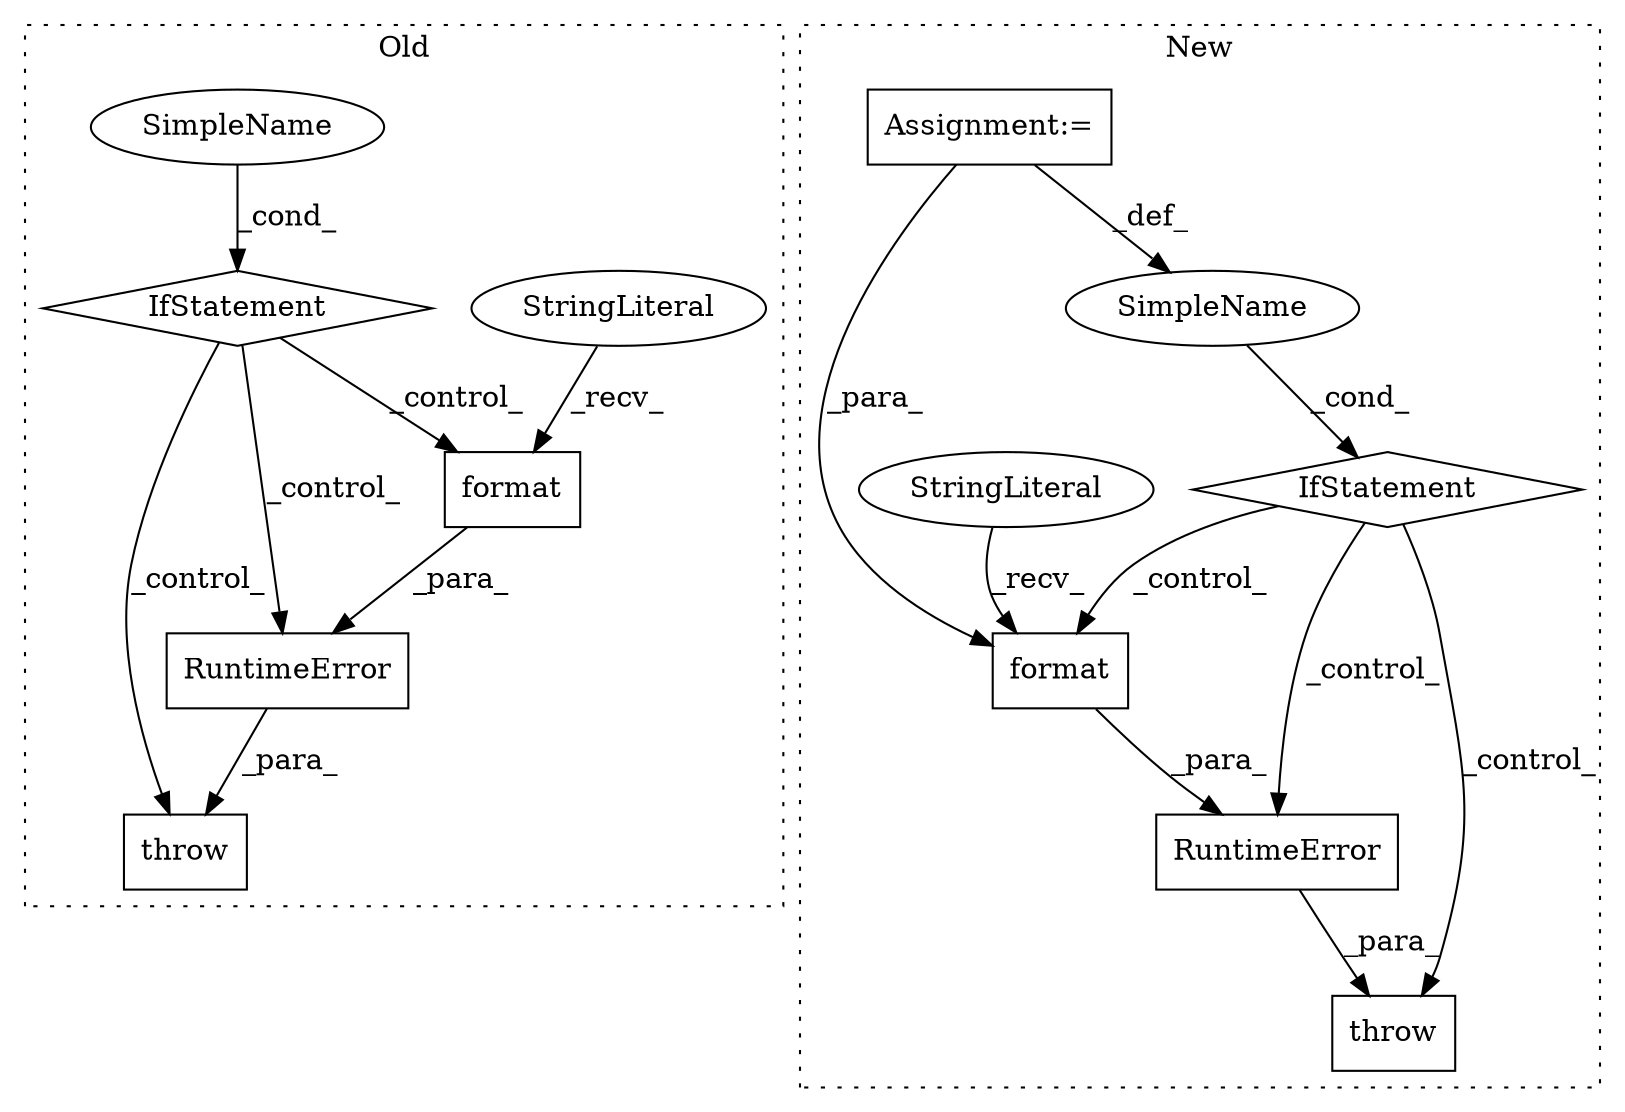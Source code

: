 digraph G {
subgraph cluster0 {
1 [label="format" a="32" s="4016,4029" l="7,1" shape="box"];
3 [label="StringLiteral" a="45" s="3983" l="32" shape="ellipse"];
5 [label="throw" a="53" s="3964" l="6" shape="box"];
6 [label="RuntimeError" a="32" s="3970,4030" l="13,1" shape="box"];
9 [label="SimpleName" a="42" s="" l="" shape="ellipse"];
10 [label="IfStatement" a="25" s="3894,3952" l="10,2" shape="diamond"];
label = "Old";
style="dotted";
}
subgraph cluster1 {
2 [label="RuntimeError" a="32" s="4100,4172" l="13,1" shape="box"];
4 [label="throw" a="53" s="4094" l="6" shape="box"];
7 [label="format" a="32" s="4163,4171" l="7,1" shape="box"];
8 [label="StringLiteral" a="45" s="4113" l="49" shape="ellipse"];
11 [label="SimpleName" a="42" s="" l="" shape="ellipse"];
12 [label="IfStatement" a="25" s="4052,4082" l="4,2" shape="diamond"];
13 [label="Assignment:=" a="7" s="3831" l="12" shape="box"];
label = "New";
style="dotted";
}
1 -> 6 [label="_para_"];
2 -> 4 [label="_para_"];
3 -> 1 [label="_recv_"];
6 -> 5 [label="_para_"];
7 -> 2 [label="_para_"];
8 -> 7 [label="_recv_"];
9 -> 10 [label="_cond_"];
10 -> 5 [label="_control_"];
10 -> 1 [label="_control_"];
10 -> 6 [label="_control_"];
11 -> 12 [label="_cond_"];
12 -> 4 [label="_control_"];
12 -> 7 [label="_control_"];
12 -> 2 [label="_control_"];
13 -> 7 [label="_para_"];
13 -> 11 [label="_def_"];
}